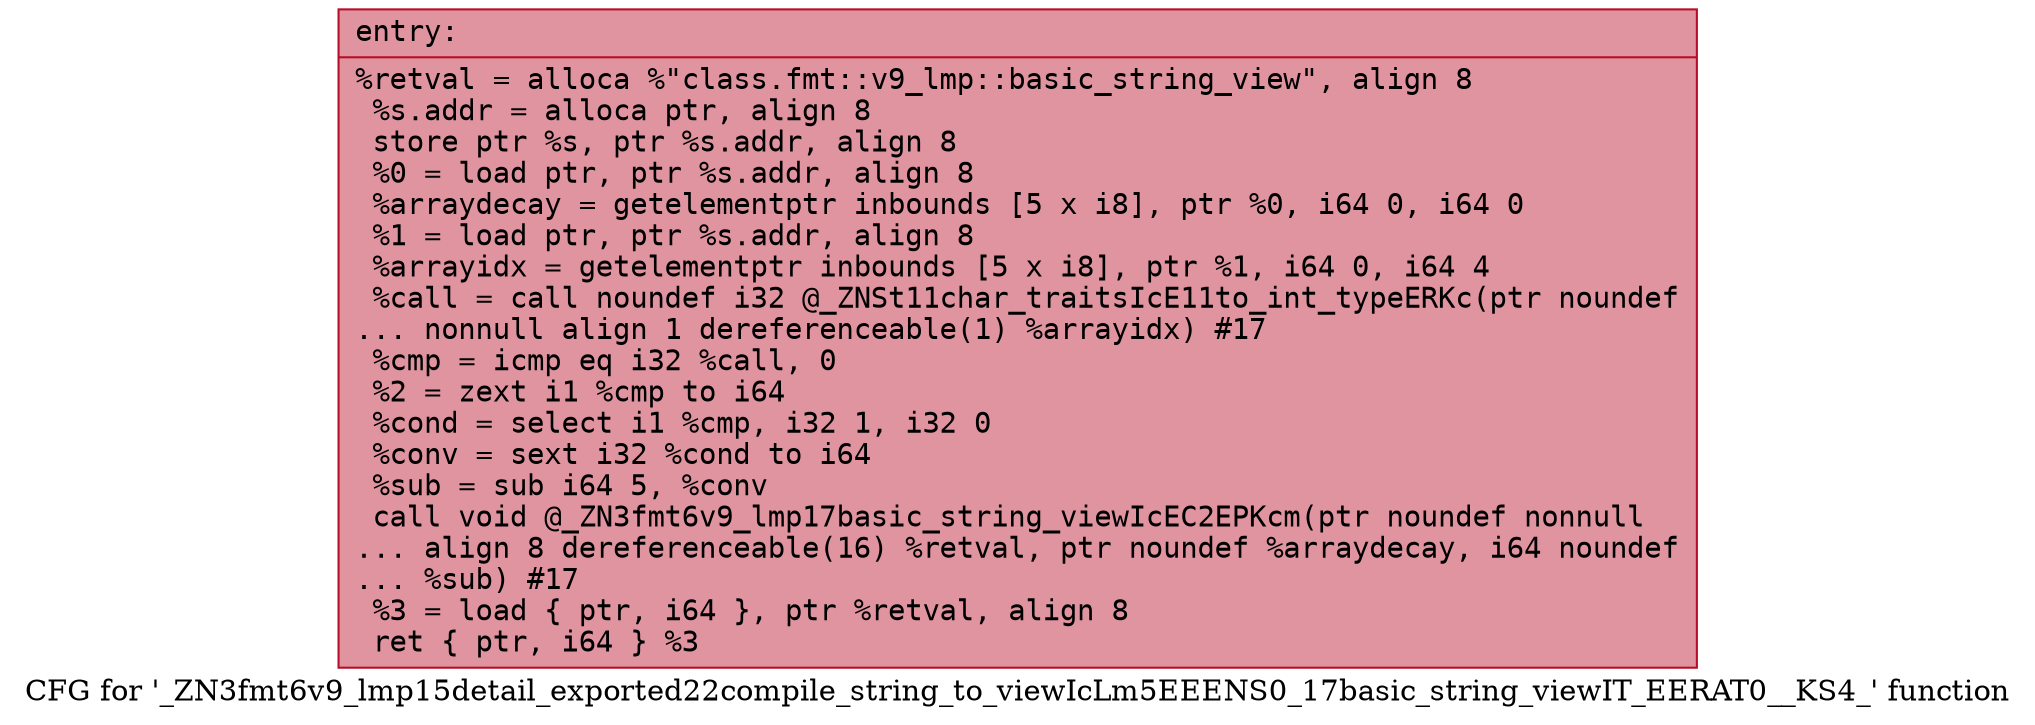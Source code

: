 digraph "CFG for '_ZN3fmt6v9_lmp15detail_exported22compile_string_to_viewIcLm5EEENS0_17basic_string_viewIT_EERAT0__KS4_' function" {
	label="CFG for '_ZN3fmt6v9_lmp15detail_exported22compile_string_to_viewIcLm5EEENS0_17basic_string_viewIT_EERAT0__KS4_' function";

	Node0x55fec3713ae0 [shape=record,color="#b70d28ff", style=filled, fillcolor="#b70d2870" fontname="Courier",label="{entry:\l|  %retval = alloca %\"class.fmt::v9_lmp::basic_string_view\", align 8\l  %s.addr = alloca ptr, align 8\l  store ptr %s, ptr %s.addr, align 8\l  %0 = load ptr, ptr %s.addr, align 8\l  %arraydecay = getelementptr inbounds [5 x i8], ptr %0, i64 0, i64 0\l  %1 = load ptr, ptr %s.addr, align 8\l  %arrayidx = getelementptr inbounds [5 x i8], ptr %1, i64 0, i64 4\l  %call = call noundef i32 @_ZNSt11char_traitsIcE11to_int_typeERKc(ptr noundef\l... nonnull align 1 dereferenceable(1) %arrayidx) #17\l  %cmp = icmp eq i32 %call, 0\l  %2 = zext i1 %cmp to i64\l  %cond = select i1 %cmp, i32 1, i32 0\l  %conv = sext i32 %cond to i64\l  %sub = sub i64 5, %conv\l  call void @_ZN3fmt6v9_lmp17basic_string_viewIcEC2EPKcm(ptr noundef nonnull\l... align 8 dereferenceable(16) %retval, ptr noundef %arraydecay, i64 noundef\l... %sub) #17\l  %3 = load \{ ptr, i64 \}, ptr %retval, align 8\l  ret \{ ptr, i64 \} %3\l}"];
}

